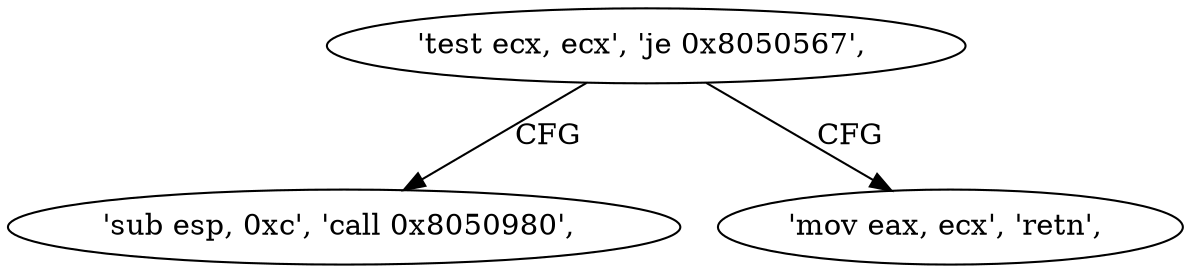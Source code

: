 digraph "func" {
"134546784" [label = "'test ecx, ecx', 'je 0x8050567', " ]
"134546791" [label = "'sub esp, 0xc', 'call 0x8050980', " ]
"134546788" [label = "'mov eax, ecx', 'retn', " ]
"134546784" -> "134546791" [ label = "CFG" ]
"134546784" -> "134546788" [ label = "CFG" ]
}
